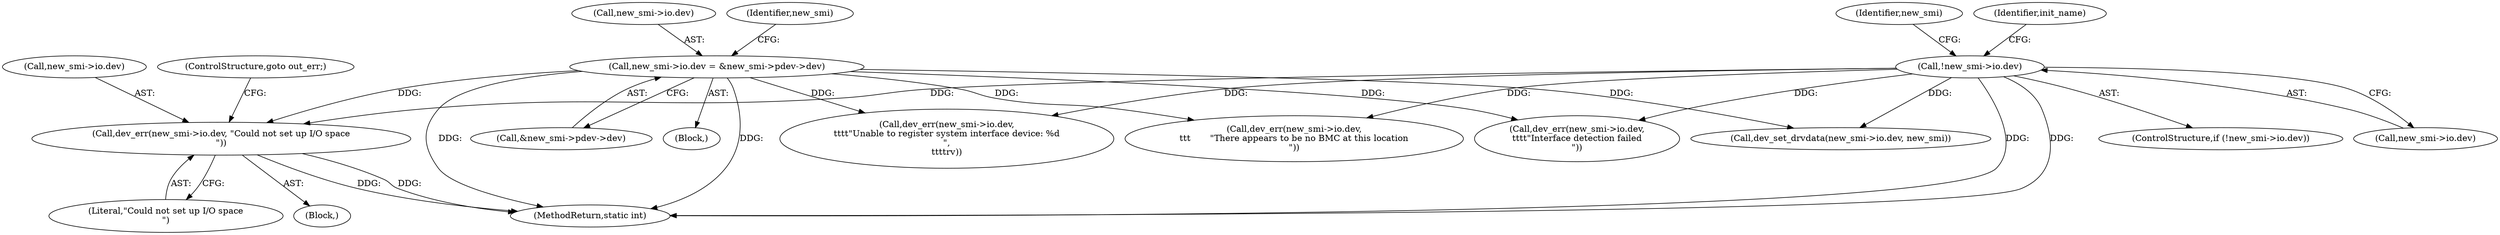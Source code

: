digraph "0_linux_401e7e88d4ef80188ffa07095ac00456f901b8c4@pointer" {
"1000315" [label="(Call,dev_err(new_smi->io.dev, \"Could not set up I/O space\n\"))"];
"1000240" [label="(Call,new_smi->io.dev = &new_smi->pdev->dev)"];
"1000203" [label="(Call,!new_smi->io.dev)"];
"1000246" [label="(Call,&new_smi->pdev->dev)"];
"1000360" [label="(Call,dev_err(new_smi->io.dev,\n\t\t\t       \"There appears to be no BMC at this location\n\"))"];
"1000202" [label="(ControlStructure,if (!new_smi->io.dev))"];
"1000322" [label="(ControlStructure,goto out_err;)"];
"1000316" [label="(Call,new_smi->io.dev)"];
"1000335" [label="(Call,dev_err(new_smi->io.dev,\n\t\t\t\t\"Interface detection failed\n\"))"];
"1000209" [label="(Block,)"];
"1000475" [label="(Call,dev_err(new_smi->io.dev,\n\t\t\t\t\"Unable to register system interface device: %d\n\",\n\t\t\t\trv))"];
"1000275" [label="(Identifier,new_smi)"];
"1000321" [label="(Literal,\"Could not set up I/O space\n\")"];
"1000203" [label="(Call,!new_smi->io.dev)"];
"1000315" [label="(Call,dev_err(new_smi->io.dev, \"Could not set up I/O space\n\"))"];
"1000241" [label="(Call,new_smi->io.dev)"];
"1000211" [label="(Identifier,init_name)"];
"1000204" [label="(Call,new_smi->io.dev)"];
"1000256" [label="(Identifier,new_smi)"];
"1000240" [label="(Call,new_smi->io.dev = &new_smi->pdev->dev)"];
"1000603" [label="(MethodReturn,static int)"];
"1000489" [label="(Call,dev_set_drvdata(new_smi->io.dev, new_smi))"];
"1000314" [label="(Block,)"];
"1000315" -> "1000314"  [label="AST: "];
"1000315" -> "1000321"  [label="CFG: "];
"1000316" -> "1000315"  [label="AST: "];
"1000321" -> "1000315"  [label="AST: "];
"1000322" -> "1000315"  [label="CFG: "];
"1000315" -> "1000603"  [label="DDG: "];
"1000315" -> "1000603"  [label="DDG: "];
"1000240" -> "1000315"  [label="DDG: "];
"1000203" -> "1000315"  [label="DDG: "];
"1000240" -> "1000209"  [label="AST: "];
"1000240" -> "1000246"  [label="CFG: "];
"1000241" -> "1000240"  [label="AST: "];
"1000246" -> "1000240"  [label="AST: "];
"1000256" -> "1000240"  [label="CFG: "];
"1000240" -> "1000603"  [label="DDG: "];
"1000240" -> "1000603"  [label="DDG: "];
"1000240" -> "1000335"  [label="DDG: "];
"1000240" -> "1000360"  [label="DDG: "];
"1000240" -> "1000475"  [label="DDG: "];
"1000240" -> "1000489"  [label="DDG: "];
"1000203" -> "1000202"  [label="AST: "];
"1000203" -> "1000204"  [label="CFG: "];
"1000204" -> "1000203"  [label="AST: "];
"1000211" -> "1000203"  [label="CFG: "];
"1000275" -> "1000203"  [label="CFG: "];
"1000203" -> "1000603"  [label="DDG: "];
"1000203" -> "1000603"  [label="DDG: "];
"1000203" -> "1000335"  [label="DDG: "];
"1000203" -> "1000360"  [label="DDG: "];
"1000203" -> "1000475"  [label="DDG: "];
"1000203" -> "1000489"  [label="DDG: "];
}
